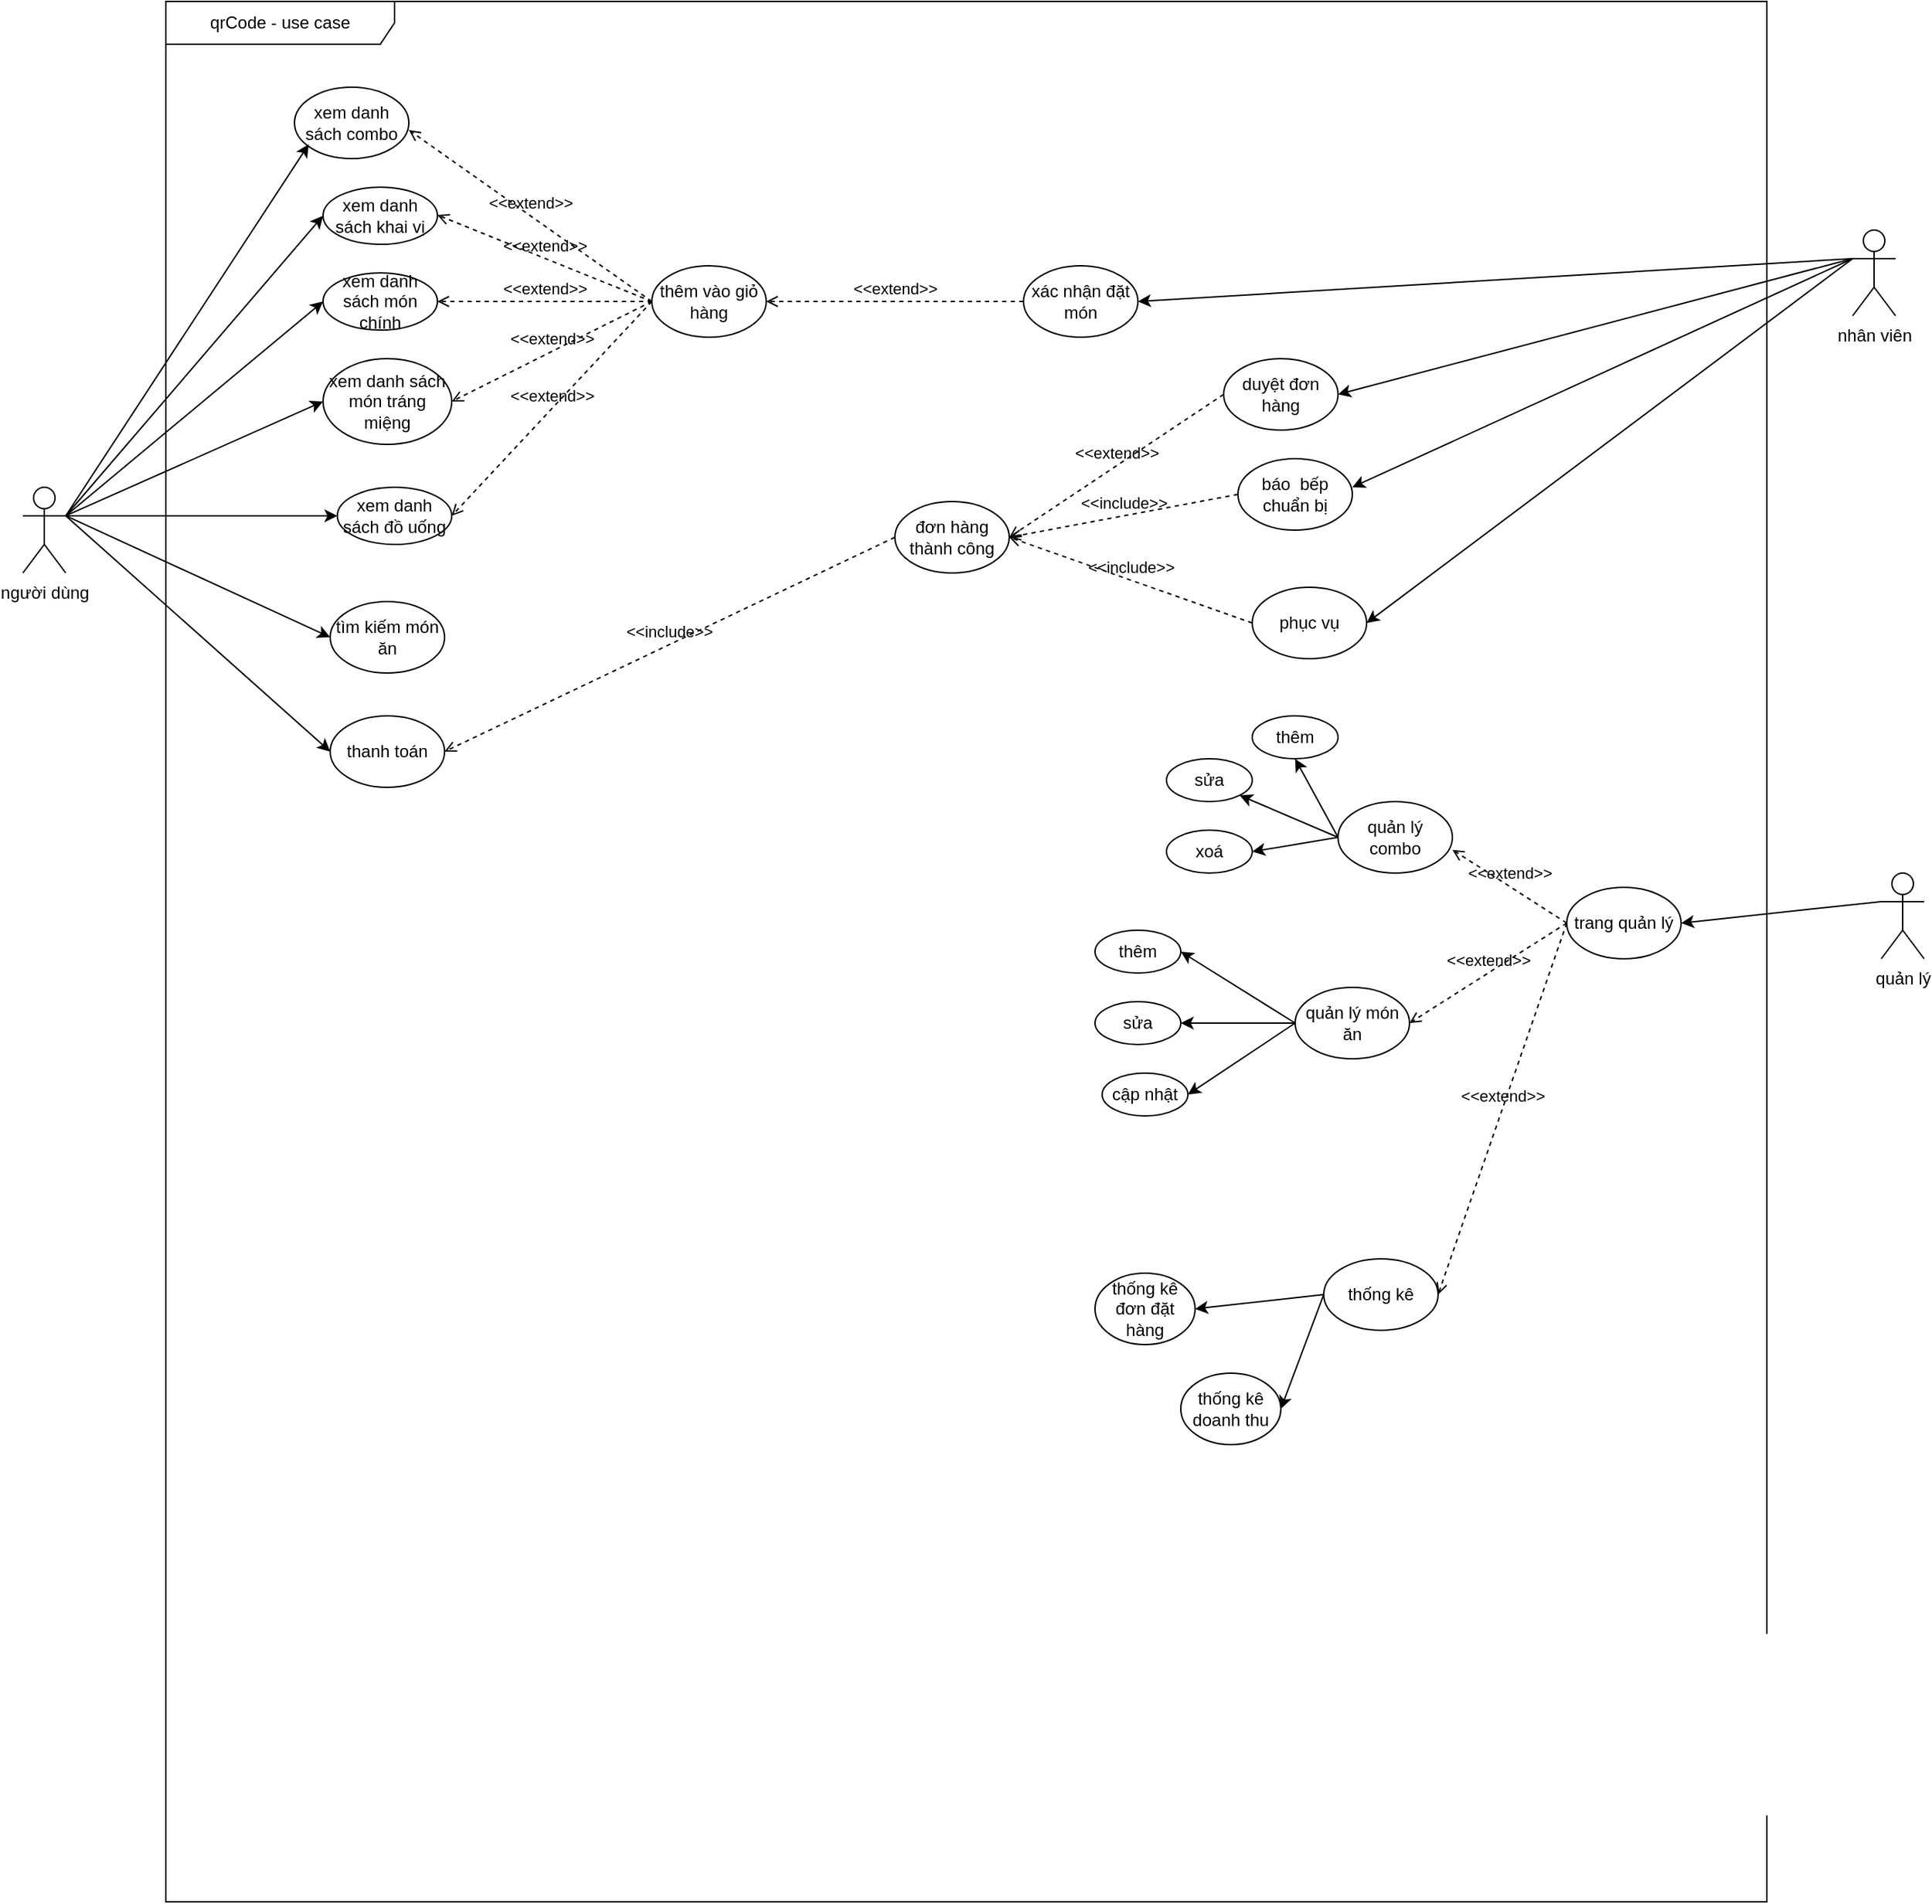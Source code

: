 <mxfile version="24.7.17">
  <diagram name="Trang-1" id="KUGLHPBJDXLbqY33dowA">
    <mxGraphModel dx="1500" dy="813" grid="1" gridSize="10" guides="1" tooltips="1" connect="1" arrows="1" fold="1" page="1" pageScale="1" pageWidth="1920" pageHeight="1200" math="0" shadow="0">
      <root>
        <mxCell id="0" />
        <mxCell id="1" parent="0" />
        <mxCell id="tp8tk3ZOuLwhO5mAe-Hx-1" value="qrCode - use case" style="shape=umlFrame;whiteSpace=wrap;html=1;pointerEvents=0;recursiveResize=0;container=1;collapsible=0;width=160;" parent="1" vertex="1">
          <mxGeometry x="180" y="360" width="1120" height="1330" as="geometry" />
        </mxCell>
        <mxCell id="tp8tk3ZOuLwhO5mAe-Hx-4" value="xem danh sách combo" style="ellipse;whiteSpace=wrap;html=1;" parent="tp8tk3ZOuLwhO5mAe-Hx-1" vertex="1">
          <mxGeometry x="90" y="60" width="80" height="50" as="geometry" />
        </mxCell>
        <mxCell id="tp8tk3ZOuLwhO5mAe-Hx-6" value="xem danh sách khai vị" style="ellipse;whiteSpace=wrap;html=1;" parent="tp8tk3ZOuLwhO5mAe-Hx-1" vertex="1">
          <mxGeometry x="110" y="130" width="80" height="40" as="geometry" />
        </mxCell>
        <mxCell id="tp8tk3ZOuLwhO5mAe-Hx-7" value="xem danh sách món chính" style="ellipse;whiteSpace=wrap;html=1;" parent="tp8tk3ZOuLwhO5mAe-Hx-1" vertex="1">
          <mxGeometry x="110" y="190" width="80" height="40" as="geometry" />
        </mxCell>
        <mxCell id="tp8tk3ZOuLwhO5mAe-Hx-8" value="xem danh sách món tráng miệng" style="ellipse;whiteSpace=wrap;html=1;" parent="tp8tk3ZOuLwhO5mAe-Hx-1" vertex="1">
          <mxGeometry x="110" y="250" width="90" height="60" as="geometry" />
        </mxCell>
        <mxCell id="tp8tk3ZOuLwhO5mAe-Hx-9" value="xem danh sách đồ uống" style="ellipse;whiteSpace=wrap;html=1;" parent="tp8tk3ZOuLwhO5mAe-Hx-1" vertex="1">
          <mxGeometry x="120" y="340" width="80" height="40" as="geometry" />
        </mxCell>
        <mxCell id="tp8tk3ZOuLwhO5mAe-Hx-12" value="" style="endArrow=classic;html=1;rounded=0;exitX=1;exitY=0.333;exitDx=0;exitDy=0;exitPerimeter=0;" parent="tp8tk3ZOuLwhO5mAe-Hx-1" source="tp8tk3ZOuLwhO5mAe-Hx-2" edge="1">
          <mxGeometry width="50" height="50" relative="1" as="geometry">
            <mxPoint x="50" y="150" as="sourcePoint" />
            <mxPoint x="100" y="100" as="targetPoint" />
          </mxGeometry>
        </mxCell>
        <mxCell id="tp8tk3ZOuLwhO5mAe-Hx-13" value="" style="endArrow=classic;html=1;rounded=0;" parent="tp8tk3ZOuLwhO5mAe-Hx-1" edge="1">
          <mxGeometry width="50" height="50" relative="1" as="geometry">
            <mxPoint x="-70" y="360" as="sourcePoint" />
            <mxPoint x="110" y="150" as="targetPoint" />
          </mxGeometry>
        </mxCell>
        <mxCell id="tp8tk3ZOuLwhO5mAe-Hx-14" value="" style="endArrow=classic;html=1;rounded=0;exitX=1;exitY=0.333;exitDx=0;exitDy=0;exitPerimeter=0;" parent="tp8tk3ZOuLwhO5mAe-Hx-1" source="tp8tk3ZOuLwhO5mAe-Hx-2" edge="1">
          <mxGeometry width="50" height="50" relative="1" as="geometry">
            <mxPoint x="-70" y="420" as="sourcePoint" />
            <mxPoint x="110" y="210" as="targetPoint" />
          </mxGeometry>
        </mxCell>
        <mxCell id="tp8tk3ZOuLwhO5mAe-Hx-15" value="" style="endArrow=classic;html=1;rounded=0;exitX=1;exitY=0.333;exitDx=0;exitDy=0;exitPerimeter=0;" parent="tp8tk3ZOuLwhO5mAe-Hx-1" source="tp8tk3ZOuLwhO5mAe-Hx-2" edge="1">
          <mxGeometry width="50" height="50" relative="1" as="geometry">
            <mxPoint x="-70" y="430" as="sourcePoint" />
            <mxPoint x="110" y="280" as="targetPoint" />
          </mxGeometry>
        </mxCell>
        <mxCell id="tp8tk3ZOuLwhO5mAe-Hx-18" value="" style="endArrow=classic;html=1;rounded=0;exitX=1;exitY=0.333;exitDx=0;exitDy=0;exitPerimeter=0;" parent="tp8tk3ZOuLwhO5mAe-Hx-1" source="tp8tk3ZOuLwhO5mAe-Hx-2" edge="1">
          <mxGeometry width="50" height="50" relative="1" as="geometry">
            <mxPoint x="-60" y="440" as="sourcePoint" />
            <mxPoint x="120" y="360" as="targetPoint" />
          </mxGeometry>
        </mxCell>
        <mxCell id="tp8tk3ZOuLwhO5mAe-Hx-19" value="tìm kiếm món ăn" style="ellipse;whiteSpace=wrap;html=1;" parent="tp8tk3ZOuLwhO5mAe-Hx-1" vertex="1">
          <mxGeometry x="115" y="420" width="80" height="50" as="geometry" />
        </mxCell>
        <mxCell id="tp8tk3ZOuLwhO5mAe-Hx-21" value="thêm vào giỏ hàng" style="ellipse;whiteSpace=wrap;html=1;" parent="tp8tk3ZOuLwhO5mAe-Hx-1" vertex="1">
          <mxGeometry x="340" y="185" width="80" height="50" as="geometry" />
        </mxCell>
        <mxCell id="tp8tk3ZOuLwhO5mAe-Hx-24" value="&amp;lt;&amp;lt;extend&amp;gt;&amp;gt;" style="html=1;verticalAlign=bottom;labelBackgroundColor=none;endArrow=open;endFill=0;dashed=1;rounded=0;entryX=1;entryY=0.5;entryDx=0;entryDy=0;exitX=0;exitY=0.5;exitDx=0;exitDy=0;" parent="tp8tk3ZOuLwhO5mAe-Hx-1" source="tp8tk3ZOuLwhO5mAe-Hx-21" target="tp8tk3ZOuLwhO5mAe-Hx-8" edge="1">
          <mxGeometry width="160" relative="1" as="geometry">
            <mxPoint x="280" y="280" as="sourcePoint" />
            <mxPoint x="440" y="280" as="targetPoint" />
          </mxGeometry>
        </mxCell>
        <mxCell id="tp8tk3ZOuLwhO5mAe-Hx-25" value="&amp;lt;&amp;lt;extend&amp;gt;&amp;gt;" style="html=1;verticalAlign=bottom;labelBackgroundColor=none;endArrow=open;endFill=0;dashed=1;rounded=0;entryX=1;entryY=0.5;entryDx=0;entryDy=0;exitX=0;exitY=0.5;exitDx=0;exitDy=0;" parent="tp8tk3ZOuLwhO5mAe-Hx-1" source="tp8tk3ZOuLwhO5mAe-Hx-21" edge="1">
          <mxGeometry width="160" relative="1" as="geometry">
            <mxPoint x="330" y="140" as="sourcePoint" />
            <mxPoint x="190" y="210" as="targetPoint" />
          </mxGeometry>
        </mxCell>
        <mxCell id="tp8tk3ZOuLwhO5mAe-Hx-27" value="&amp;lt;&amp;lt;extend&amp;gt;&amp;gt;" style="html=1;verticalAlign=bottom;labelBackgroundColor=none;endArrow=open;endFill=0;dashed=1;rounded=0;entryX=1;entryY=0.5;entryDx=0;entryDy=0;exitX=0;exitY=0.5;exitDx=0;exitDy=0;" parent="tp8tk3ZOuLwhO5mAe-Hx-1" source="tp8tk3ZOuLwhO5mAe-Hx-21" edge="1">
          <mxGeometry x="0.002" width="160" relative="1" as="geometry">
            <mxPoint x="340" y="149.5" as="sourcePoint" />
            <mxPoint x="190" y="149.5" as="targetPoint" />
            <mxPoint as="offset" />
          </mxGeometry>
        </mxCell>
        <mxCell id="tp8tk3ZOuLwhO5mAe-Hx-28" value="&amp;lt;&amp;lt;extend&amp;gt;&amp;gt;" style="html=1;verticalAlign=bottom;labelBackgroundColor=none;endArrow=open;endFill=0;dashed=1;rounded=0;entryX=1;entryY=0.5;entryDx=0;entryDy=0;exitX=0;exitY=0.5;exitDx=0;exitDy=0;" parent="tp8tk3ZOuLwhO5mAe-Hx-1" source="tp8tk3ZOuLwhO5mAe-Hx-21" edge="1">
          <mxGeometry x="0.002" width="160" relative="1" as="geometry">
            <mxPoint x="320" y="150.5" as="sourcePoint" />
            <mxPoint x="170" y="90" as="targetPoint" />
            <mxPoint as="offset" />
          </mxGeometry>
        </mxCell>
        <mxCell id="tp8tk3ZOuLwhO5mAe-Hx-30" value="&amp;lt;&amp;lt;extend&amp;gt;&amp;gt;" style="html=1;verticalAlign=bottom;labelBackgroundColor=none;endArrow=open;endFill=0;dashed=1;rounded=0;entryX=1;entryY=0.5;entryDx=0;entryDy=0;exitX=0;exitY=0.5;exitDx=0;exitDy=0;" parent="tp8tk3ZOuLwhO5mAe-Hx-1" source="tp8tk3ZOuLwhO5mAe-Hx-21" edge="1">
          <mxGeometry width="160" relative="1" as="geometry">
            <mxPoint x="340" y="290" as="sourcePoint" />
            <mxPoint x="200" y="360" as="targetPoint" />
          </mxGeometry>
        </mxCell>
        <mxCell id="tp8tk3ZOuLwhO5mAe-Hx-32" value="xác nhận đặt món" style="ellipse;whiteSpace=wrap;html=1;" parent="tp8tk3ZOuLwhO5mAe-Hx-1" vertex="1">
          <mxGeometry x="600" y="185" width="80" height="50" as="geometry" />
        </mxCell>
        <mxCell id="tp8tk3ZOuLwhO5mAe-Hx-33" value="&amp;lt;&amp;lt;extend&amp;gt;&amp;gt;" style="html=1;verticalAlign=bottom;labelBackgroundColor=none;endArrow=open;endFill=0;dashed=1;rounded=0;entryX=1;entryY=0.5;entryDx=0;entryDy=0;exitX=0;exitY=0.5;exitDx=0;exitDy=0;" parent="tp8tk3ZOuLwhO5mAe-Hx-1" source="tp8tk3ZOuLwhO5mAe-Hx-32" target="tp8tk3ZOuLwhO5mAe-Hx-21" edge="1">
          <mxGeometry width="160" relative="1" as="geometry">
            <mxPoint x="480" y="210" as="sourcePoint" />
            <mxPoint x="340" y="280" as="targetPoint" />
            <mxPoint as="offset" />
          </mxGeometry>
        </mxCell>
        <mxCell id="tp8tk3ZOuLwhO5mAe-Hx-36" value="duyệt đơn hàng" style="ellipse;whiteSpace=wrap;html=1;" parent="tp8tk3ZOuLwhO5mAe-Hx-1" vertex="1">
          <mxGeometry x="740" y="250" width="80" height="50" as="geometry" />
        </mxCell>
        <mxCell id="tp8tk3ZOuLwhO5mAe-Hx-39" value="báo&amp;nbsp; bếp chuẩn bị" style="ellipse;whiteSpace=wrap;html=1;" parent="tp8tk3ZOuLwhO5mAe-Hx-1" vertex="1">
          <mxGeometry x="750" y="320" width="80" height="50" as="geometry" />
        </mxCell>
        <mxCell id="tp8tk3ZOuLwhO5mAe-Hx-40" value="phục vụ" style="ellipse;whiteSpace=wrap;html=1;" parent="tp8tk3ZOuLwhO5mAe-Hx-1" vertex="1">
          <mxGeometry x="760" y="410" width="80" height="50" as="geometry" />
        </mxCell>
        <mxCell id="tp8tk3ZOuLwhO5mAe-Hx-41" value="" style="endArrow=classic;html=1;rounded=0;" parent="tp8tk3ZOuLwhO5mAe-Hx-1" edge="1">
          <mxGeometry width="50" height="50" relative="1" as="geometry">
            <mxPoint x="1180" y="180" as="sourcePoint" />
            <mxPoint x="830" y="340" as="targetPoint" />
          </mxGeometry>
        </mxCell>
        <mxCell id="tp8tk3ZOuLwhO5mAe-Hx-42" value="" style="endArrow=classic;html=1;rounded=0;entryX=1;entryY=0.5;entryDx=0;entryDy=0;" parent="tp8tk3ZOuLwhO5mAe-Hx-1" target="tp8tk3ZOuLwhO5mAe-Hx-40" edge="1">
          <mxGeometry width="50" height="50" relative="1" as="geometry">
            <mxPoint x="1180" y="180" as="sourcePoint" />
            <mxPoint x="740" y="470" as="targetPoint" />
          </mxGeometry>
        </mxCell>
        <mxCell id="tp8tk3ZOuLwhO5mAe-Hx-43" value="đơn hàng thành công" style="ellipse;whiteSpace=wrap;html=1;" parent="tp8tk3ZOuLwhO5mAe-Hx-1" vertex="1">
          <mxGeometry x="510" y="350" width="80" height="50" as="geometry" />
        </mxCell>
        <mxCell id="tp8tk3ZOuLwhO5mAe-Hx-55" value="thanh toán" style="ellipse;whiteSpace=wrap;html=1;" parent="tp8tk3ZOuLwhO5mAe-Hx-1" vertex="1">
          <mxGeometry x="115" y="500" width="80" height="50" as="geometry" />
        </mxCell>
        <mxCell id="tp8tk3ZOuLwhO5mAe-Hx-59" value="&amp;lt;&amp;lt;include&amp;gt;&amp;gt;" style="html=1;verticalAlign=bottom;labelBackgroundColor=none;endArrow=open;endFill=0;dashed=1;rounded=0;exitX=0;exitY=0.5;exitDx=0;exitDy=0;entryX=1;entryY=0.5;entryDx=0;entryDy=0;" parent="tp8tk3ZOuLwhO5mAe-Hx-1" source="tp8tk3ZOuLwhO5mAe-Hx-43" target="tp8tk3ZOuLwhO5mAe-Hx-55" edge="1">
          <mxGeometry width="160" relative="1" as="geometry">
            <mxPoint x="300" y="540" as="sourcePoint" />
            <mxPoint x="460" y="540" as="targetPoint" />
          </mxGeometry>
        </mxCell>
        <mxCell id="tp8tk3ZOuLwhO5mAe-Hx-60" value="&amp;lt;&amp;lt;extend&amp;gt;&amp;gt;" style="html=1;verticalAlign=bottom;labelBackgroundColor=none;endArrow=open;endFill=0;dashed=1;rounded=0;entryX=1;entryY=0.5;entryDx=0;entryDy=0;exitX=0;exitY=0.5;exitDx=0;exitDy=0;" parent="tp8tk3ZOuLwhO5mAe-Hx-1" source="tp8tk3ZOuLwhO5mAe-Hx-36" target="tp8tk3ZOuLwhO5mAe-Hx-43" edge="1">
          <mxGeometry width="160" relative="1" as="geometry">
            <mxPoint x="730" y="290" as="sourcePoint" />
            <mxPoint x="550" y="290" as="targetPoint" />
            <mxPoint as="offset" />
          </mxGeometry>
        </mxCell>
        <mxCell id="tp8tk3ZOuLwhO5mAe-Hx-61" value="&amp;lt;&amp;lt;include&amp;gt;&amp;gt;" style="html=1;verticalAlign=bottom;labelBackgroundColor=none;endArrow=open;endFill=0;dashed=1;rounded=0;exitX=0;exitY=0.5;exitDx=0;exitDy=0;entryX=1;entryY=0.5;entryDx=0;entryDy=0;" parent="tp8tk3ZOuLwhO5mAe-Hx-1" source="tp8tk3ZOuLwhO5mAe-Hx-39" target="tp8tk3ZOuLwhO5mAe-Hx-43" edge="1">
          <mxGeometry width="160" relative="1" as="geometry">
            <mxPoint x="740" y="370" as="sourcePoint" />
            <mxPoint x="430" y="590" as="targetPoint" />
          </mxGeometry>
        </mxCell>
        <mxCell id="tp8tk3ZOuLwhO5mAe-Hx-62" value="&amp;lt;&amp;lt;include&amp;gt;&amp;gt;" style="html=1;verticalAlign=bottom;labelBackgroundColor=none;endArrow=open;endFill=0;dashed=1;rounded=0;exitX=0;exitY=0.5;exitDx=0;exitDy=0;entryX=1;entryY=0.5;entryDx=0;entryDy=0;" parent="tp8tk3ZOuLwhO5mAe-Hx-1" source="tp8tk3ZOuLwhO5mAe-Hx-40" target="tp8tk3ZOuLwhO5mAe-Hx-43" edge="1">
          <mxGeometry width="160" relative="1" as="geometry">
            <mxPoint x="750" y="410" as="sourcePoint" />
            <mxPoint x="590" y="440" as="targetPoint" />
          </mxGeometry>
        </mxCell>
        <mxCell id="tp8tk3ZOuLwhO5mAe-Hx-64" value="trang quản lý" style="ellipse;whiteSpace=wrap;html=1;" parent="tp8tk3ZOuLwhO5mAe-Hx-1" vertex="1">
          <mxGeometry x="980" y="620" width="80" height="50" as="geometry" />
        </mxCell>
        <mxCell id="tp8tk3ZOuLwhO5mAe-Hx-67" value="quản lý combo" style="ellipse;whiteSpace=wrap;html=1;" parent="tp8tk3ZOuLwhO5mAe-Hx-1" vertex="1">
          <mxGeometry x="820" y="560" width="80" height="50" as="geometry" />
        </mxCell>
        <mxCell id="tp8tk3ZOuLwhO5mAe-Hx-68" value="quản lý món ăn" style="ellipse;whiteSpace=wrap;html=1;" parent="tp8tk3ZOuLwhO5mAe-Hx-1" vertex="1">
          <mxGeometry x="790" y="690" width="80" height="50" as="geometry" />
        </mxCell>
        <mxCell id="tp8tk3ZOuLwhO5mAe-Hx-71" value="thống kê" style="ellipse;whiteSpace=wrap;html=1;" parent="tp8tk3ZOuLwhO5mAe-Hx-1" vertex="1">
          <mxGeometry x="810" y="880" width="80" height="50" as="geometry" />
        </mxCell>
        <mxCell id="tp8tk3ZOuLwhO5mAe-Hx-72" value="&amp;lt;&amp;lt;extend&amp;gt;&amp;gt;" style="html=1;verticalAlign=bottom;labelBackgroundColor=none;endArrow=open;endFill=0;dashed=1;rounded=0;entryX=1.001;entryY=0.675;entryDx=0;entryDy=0;exitX=0;exitY=0.5;exitDx=0;exitDy=0;entryPerimeter=0;" parent="tp8tk3ZOuLwhO5mAe-Hx-1" source="tp8tk3ZOuLwhO5mAe-Hx-64" target="tp8tk3ZOuLwhO5mAe-Hx-67" edge="1">
          <mxGeometry width="160" relative="1" as="geometry">
            <mxPoint x="1000" y="500" as="sourcePoint" />
            <mxPoint x="820" y="500" as="targetPoint" />
            <mxPoint as="offset" />
          </mxGeometry>
        </mxCell>
        <mxCell id="tp8tk3ZOuLwhO5mAe-Hx-73" value="&amp;lt;&amp;lt;extend&amp;gt;&amp;gt;" style="html=1;verticalAlign=bottom;labelBackgroundColor=none;endArrow=open;endFill=0;dashed=1;rounded=0;entryX=1;entryY=0.5;entryDx=0;entryDy=0;exitX=0;exitY=0.5;exitDx=0;exitDy=0;" parent="tp8tk3ZOuLwhO5mAe-Hx-1" source="tp8tk3ZOuLwhO5mAe-Hx-64" target="tp8tk3ZOuLwhO5mAe-Hx-68" edge="1">
          <mxGeometry width="160" relative="1" as="geometry">
            <mxPoint x="979.92" y="681.25" as="sourcePoint" />
            <mxPoint x="899.92" y="630.25" as="targetPoint" />
            <mxPoint as="offset" />
          </mxGeometry>
        </mxCell>
        <mxCell id="tp8tk3ZOuLwhO5mAe-Hx-75" value="&amp;lt;&amp;lt;extend&amp;gt;&amp;gt;" style="html=1;verticalAlign=bottom;labelBackgroundColor=none;endArrow=open;endFill=0;dashed=1;rounded=0;entryX=1;entryY=0.5;entryDx=0;entryDy=0;exitX=0;exitY=0.5;exitDx=0;exitDy=0;" parent="tp8tk3ZOuLwhO5mAe-Hx-1" source="tp8tk3ZOuLwhO5mAe-Hx-64" target="tp8tk3ZOuLwhO5mAe-Hx-71" edge="1">
          <mxGeometry width="160" relative="1" as="geometry">
            <mxPoint x="980" y="730" as="sourcePoint" />
            <mxPoint x="900" y="815" as="targetPoint" />
            <mxPoint as="offset" />
          </mxGeometry>
        </mxCell>
        <mxCell id="tp8tk3ZOuLwhO5mAe-Hx-76" value="thêm" style="ellipse;whiteSpace=wrap;html=1;" parent="tp8tk3ZOuLwhO5mAe-Hx-1" vertex="1">
          <mxGeometry x="760" y="500" width="60" height="30" as="geometry" />
        </mxCell>
        <mxCell id="tp8tk3ZOuLwhO5mAe-Hx-77" value="sửa" style="ellipse;whiteSpace=wrap;html=1;" parent="tp8tk3ZOuLwhO5mAe-Hx-1" vertex="1">
          <mxGeometry x="700" y="530" width="60" height="30" as="geometry" />
        </mxCell>
        <mxCell id="tp8tk3ZOuLwhO5mAe-Hx-78" value="xoá" style="ellipse;whiteSpace=wrap;html=1;" parent="tp8tk3ZOuLwhO5mAe-Hx-1" vertex="1">
          <mxGeometry x="700" y="580" width="60" height="30" as="geometry" />
        </mxCell>
        <mxCell id="tp8tk3ZOuLwhO5mAe-Hx-79" value="thêm" style="ellipse;whiteSpace=wrap;html=1;" parent="tp8tk3ZOuLwhO5mAe-Hx-1" vertex="1">
          <mxGeometry x="650" y="650" width="60" height="30" as="geometry" />
        </mxCell>
        <mxCell id="tp8tk3ZOuLwhO5mAe-Hx-80" value="sửa" style="ellipse;whiteSpace=wrap;html=1;" parent="tp8tk3ZOuLwhO5mAe-Hx-1" vertex="1">
          <mxGeometry x="650" y="700" width="60" height="30" as="geometry" />
        </mxCell>
        <mxCell id="tp8tk3ZOuLwhO5mAe-Hx-88" value="" style="endArrow=classic;html=1;rounded=0;exitX=0;exitY=0.5;exitDx=0;exitDy=0;entryX=1;entryY=0.5;entryDx=0;entryDy=0;" parent="tp8tk3ZOuLwhO5mAe-Hx-1" source="tp8tk3ZOuLwhO5mAe-Hx-67" edge="1" target="tp8tk3ZOuLwhO5mAe-Hx-78">
          <mxGeometry width="50" height="50" relative="1" as="geometry">
            <mxPoint x="812.57" y="554.67" as="sourcePoint" />
            <mxPoint x="760" y="555.32" as="targetPoint" />
          </mxGeometry>
        </mxCell>
        <mxCell id="tp8tk3ZOuLwhO5mAe-Hx-91" value="cập nhật" style="ellipse;whiteSpace=wrap;html=1;" parent="tp8tk3ZOuLwhO5mAe-Hx-1" vertex="1">
          <mxGeometry x="655" y="750" width="60" height="30" as="geometry" />
        </mxCell>
        <mxCell id="tp8tk3ZOuLwhO5mAe-Hx-92" value="" style="endArrow=classic;html=1;rounded=0;exitX=0;exitY=0.5;exitDx=0;exitDy=0;entryX=1;entryY=0.5;entryDx=0;entryDy=0;" parent="tp8tk3ZOuLwhO5mAe-Hx-1" source="tp8tk3ZOuLwhO5mAe-Hx-68" target="tp8tk3ZOuLwhO5mAe-Hx-91" edge="1">
          <mxGeometry width="50" height="50" relative="1" as="geometry">
            <mxPoint x="800" y="714.92" as="sourcePoint" />
            <mxPoint x="740" y="755.07" as="targetPoint" />
          </mxGeometry>
        </mxCell>
        <mxCell id="tp8tk3ZOuLwhO5mAe-Hx-94" value="" style="endArrow=classic;html=1;rounded=0;entryX=1;entryY=0.5;entryDx=0;entryDy=0;" parent="tp8tk3ZOuLwhO5mAe-Hx-1" source="tp8tk3ZOuLwhO5mAe-Hx-68" target="tp8tk3ZOuLwhO5mAe-Hx-80" edge="1">
          <mxGeometry width="50" height="50" relative="1" as="geometry">
            <mxPoint x="780" y="645" as="sourcePoint" />
            <mxPoint x="720" y="700" as="targetPoint" />
          </mxGeometry>
        </mxCell>
        <mxCell id="tp8tk3ZOuLwhO5mAe-Hx-95" value="" style="endArrow=classic;html=1;rounded=0;entryX=1;entryY=0.5;entryDx=0;entryDy=0;exitX=0;exitY=0.5;exitDx=0;exitDy=0;" parent="tp8tk3ZOuLwhO5mAe-Hx-1" source="tp8tk3ZOuLwhO5mAe-Hx-68" target="tp8tk3ZOuLwhO5mAe-Hx-79" edge="1">
          <mxGeometry width="50" height="50" relative="1" as="geometry">
            <mxPoint x="800" y="650" as="sourcePoint" />
            <mxPoint x="720" y="650" as="targetPoint" />
          </mxGeometry>
        </mxCell>
        <mxCell id="tp8tk3ZOuLwhO5mAe-Hx-86" value="" style="endArrow=classic;html=1;rounded=0;entryX=0.5;entryY=1;entryDx=0;entryDy=0;exitX=0;exitY=0.5;exitDx=0;exitDy=0;" parent="tp8tk3ZOuLwhO5mAe-Hx-1" target="tp8tk3ZOuLwhO5mAe-Hx-76" edge="1" source="tp8tk3ZOuLwhO5mAe-Hx-67">
          <mxGeometry width="50" height="50" relative="1" as="geometry">
            <mxPoint x="830" y="555" as="sourcePoint" />
            <mxPoint x="789.999" y="516.149" as="targetPoint" />
          </mxGeometry>
        </mxCell>
        <mxCell id="tp8tk3ZOuLwhO5mAe-Hx-96" value="" style="endArrow=classic;html=1;rounded=0;entryX=1;entryY=1;entryDx=0;entryDy=0;" parent="tp8tk3ZOuLwhO5mAe-Hx-1" target="tp8tk3ZOuLwhO5mAe-Hx-77" edge="1">
          <mxGeometry width="50" height="50" relative="1" as="geometry">
            <mxPoint x="820" y="585" as="sourcePoint" />
            <mxPoint x="790" y="510" as="targetPoint" />
          </mxGeometry>
        </mxCell>
        <mxCell id="tp8tk3ZOuLwhO5mAe-Hx-105" value="thống kê doanh thu" style="ellipse;whiteSpace=wrap;html=1;" parent="tp8tk3ZOuLwhO5mAe-Hx-1" vertex="1">
          <mxGeometry x="710" y="960" width="70" height="50" as="geometry" />
        </mxCell>
        <mxCell id="tp8tk3ZOuLwhO5mAe-Hx-107" value="thống kê đơn đặt hàng" style="ellipse;whiteSpace=wrap;html=1;" parent="tp8tk3ZOuLwhO5mAe-Hx-1" vertex="1">
          <mxGeometry x="650" y="890" width="70" height="50" as="geometry" />
        </mxCell>
        <mxCell id="tp8tk3ZOuLwhO5mAe-Hx-108" value="" style="endArrow=classic;html=1;rounded=0;entryX=1;entryY=0.5;entryDx=0;entryDy=0;exitX=0;exitY=0.5;exitDx=0;exitDy=0;" parent="tp8tk3ZOuLwhO5mAe-Hx-1" source="tp8tk3ZOuLwhO5mAe-Hx-71" target="tp8tk3ZOuLwhO5mAe-Hx-105" edge="1">
          <mxGeometry width="50" height="50" relative="1" as="geometry">
            <mxPoint x="780" y="950" as="sourcePoint" />
            <mxPoint x="700" y="1040" as="targetPoint" />
          </mxGeometry>
        </mxCell>
        <mxCell id="tp8tk3ZOuLwhO5mAe-Hx-110" value="" style="endArrow=classic;html=1;rounded=0;entryX=1;entryY=0.5;entryDx=0;entryDy=0;exitX=0;exitY=0.5;exitDx=0;exitDy=0;" parent="tp8tk3ZOuLwhO5mAe-Hx-1" source="tp8tk3ZOuLwhO5mAe-Hx-71" target="tp8tk3ZOuLwhO5mAe-Hx-107" edge="1">
          <mxGeometry width="50" height="50" relative="1" as="geometry">
            <mxPoint x="820" y="1080" as="sourcePoint" />
            <mxPoint x="700" y="1160" as="targetPoint" />
          </mxGeometry>
        </mxCell>
        <mxCell id="tp8tk3ZOuLwhO5mAe-Hx-2" value="người dùng" style="shape=umlActor;verticalLabelPosition=bottom;verticalAlign=top;html=1;" parent="1" vertex="1">
          <mxGeometry x="80" y="700" width="30" height="60" as="geometry" />
        </mxCell>
        <mxCell id="tp8tk3ZOuLwhO5mAe-Hx-34" value="nhân viên" style="shape=umlActor;verticalLabelPosition=bottom;verticalAlign=top;html=1;" parent="1" vertex="1">
          <mxGeometry x="1360" y="520" width="30" height="60" as="geometry" />
        </mxCell>
        <mxCell id="tp8tk3ZOuLwhO5mAe-Hx-37" value="" style="endArrow=classic;html=1;rounded=0;exitX=0;exitY=0.333;exitDx=0;exitDy=0;exitPerimeter=0;entryX=1;entryY=0.5;entryDx=0;entryDy=0;" parent="1" source="tp8tk3ZOuLwhO5mAe-Hx-34" target="tp8tk3ZOuLwhO5mAe-Hx-32" edge="1">
          <mxGeometry width="50" height="50" relative="1" as="geometry">
            <mxPoint x="1160" y="610" as="sourcePoint" />
            <mxPoint x="1210" y="560" as="targetPoint" />
          </mxGeometry>
        </mxCell>
        <mxCell id="tp8tk3ZOuLwhO5mAe-Hx-38" value="" style="endArrow=classic;html=1;rounded=0;exitX=0;exitY=0.333;exitDx=0;exitDy=0;exitPerimeter=0;entryX=1;entryY=0.5;entryDx=0;entryDy=0;" parent="1" source="tp8tk3ZOuLwhO5mAe-Hx-34" target="tp8tk3ZOuLwhO5mAe-Hx-36" edge="1">
          <mxGeometry width="50" height="50" relative="1" as="geometry">
            <mxPoint x="1350" y="595" as="sourcePoint" />
            <mxPoint x="890" y="620" as="targetPoint" />
          </mxGeometry>
        </mxCell>
        <mxCell id="tp8tk3ZOuLwhO5mAe-Hx-63" value="quản lý" style="shape=umlActor;verticalLabelPosition=bottom;verticalAlign=top;html=1;" parent="1" vertex="1">
          <mxGeometry x="1380" y="970" width="30" height="60" as="geometry" />
        </mxCell>
        <mxCell id="tp8tk3ZOuLwhO5mAe-Hx-66" value="" style="endArrow=classic;html=1;rounded=0;exitX=0;exitY=0.333;exitDx=0;exitDy=0;exitPerimeter=0;entryX=1;entryY=0.5;entryDx=0;entryDy=0;" parent="1" source="tp8tk3ZOuLwhO5mAe-Hx-63" target="tp8tk3ZOuLwhO5mAe-Hx-64" edge="1">
          <mxGeometry width="50" height="50" relative="1" as="geometry">
            <mxPoint x="1280" y="1030" as="sourcePoint" />
            <mxPoint x="1330" y="980" as="targetPoint" />
          </mxGeometry>
        </mxCell>
        <mxCell id="tp8tk3ZOuLwhO5mAe-Hx-20" value="" style="endArrow=classic;html=1;rounded=0;exitX=1;exitY=0.333;exitDx=0;exitDy=0;exitPerimeter=0;entryX=0;entryY=0.5;entryDx=0;entryDy=0;" parent="1" source="tp8tk3ZOuLwhO5mAe-Hx-2" edge="1" target="tp8tk3ZOuLwhO5mAe-Hx-19">
          <mxGeometry width="50" height="50" relative="1" as="geometry">
            <mxPoint x="110" y="790" as="sourcePoint" />
            <mxPoint x="300" y="859.5" as="targetPoint" />
          </mxGeometry>
        </mxCell>
        <mxCell id="tp8tk3ZOuLwhO5mAe-Hx-57" value="" style="endArrow=classic;html=1;rounded=0;exitX=1;exitY=0.333;exitDx=0;exitDy=0;exitPerimeter=0;entryX=0;entryY=0.5;entryDx=0;entryDy=0;" parent="1" source="tp8tk3ZOuLwhO5mAe-Hx-2" edge="1" target="tp8tk3ZOuLwhO5mAe-Hx-55">
          <mxGeometry width="50" height="50" relative="1" as="geometry">
            <mxPoint x="110" y="810" as="sourcePoint" />
            <mxPoint x="300" y="949.5" as="targetPoint" />
          </mxGeometry>
        </mxCell>
      </root>
    </mxGraphModel>
  </diagram>
</mxfile>
